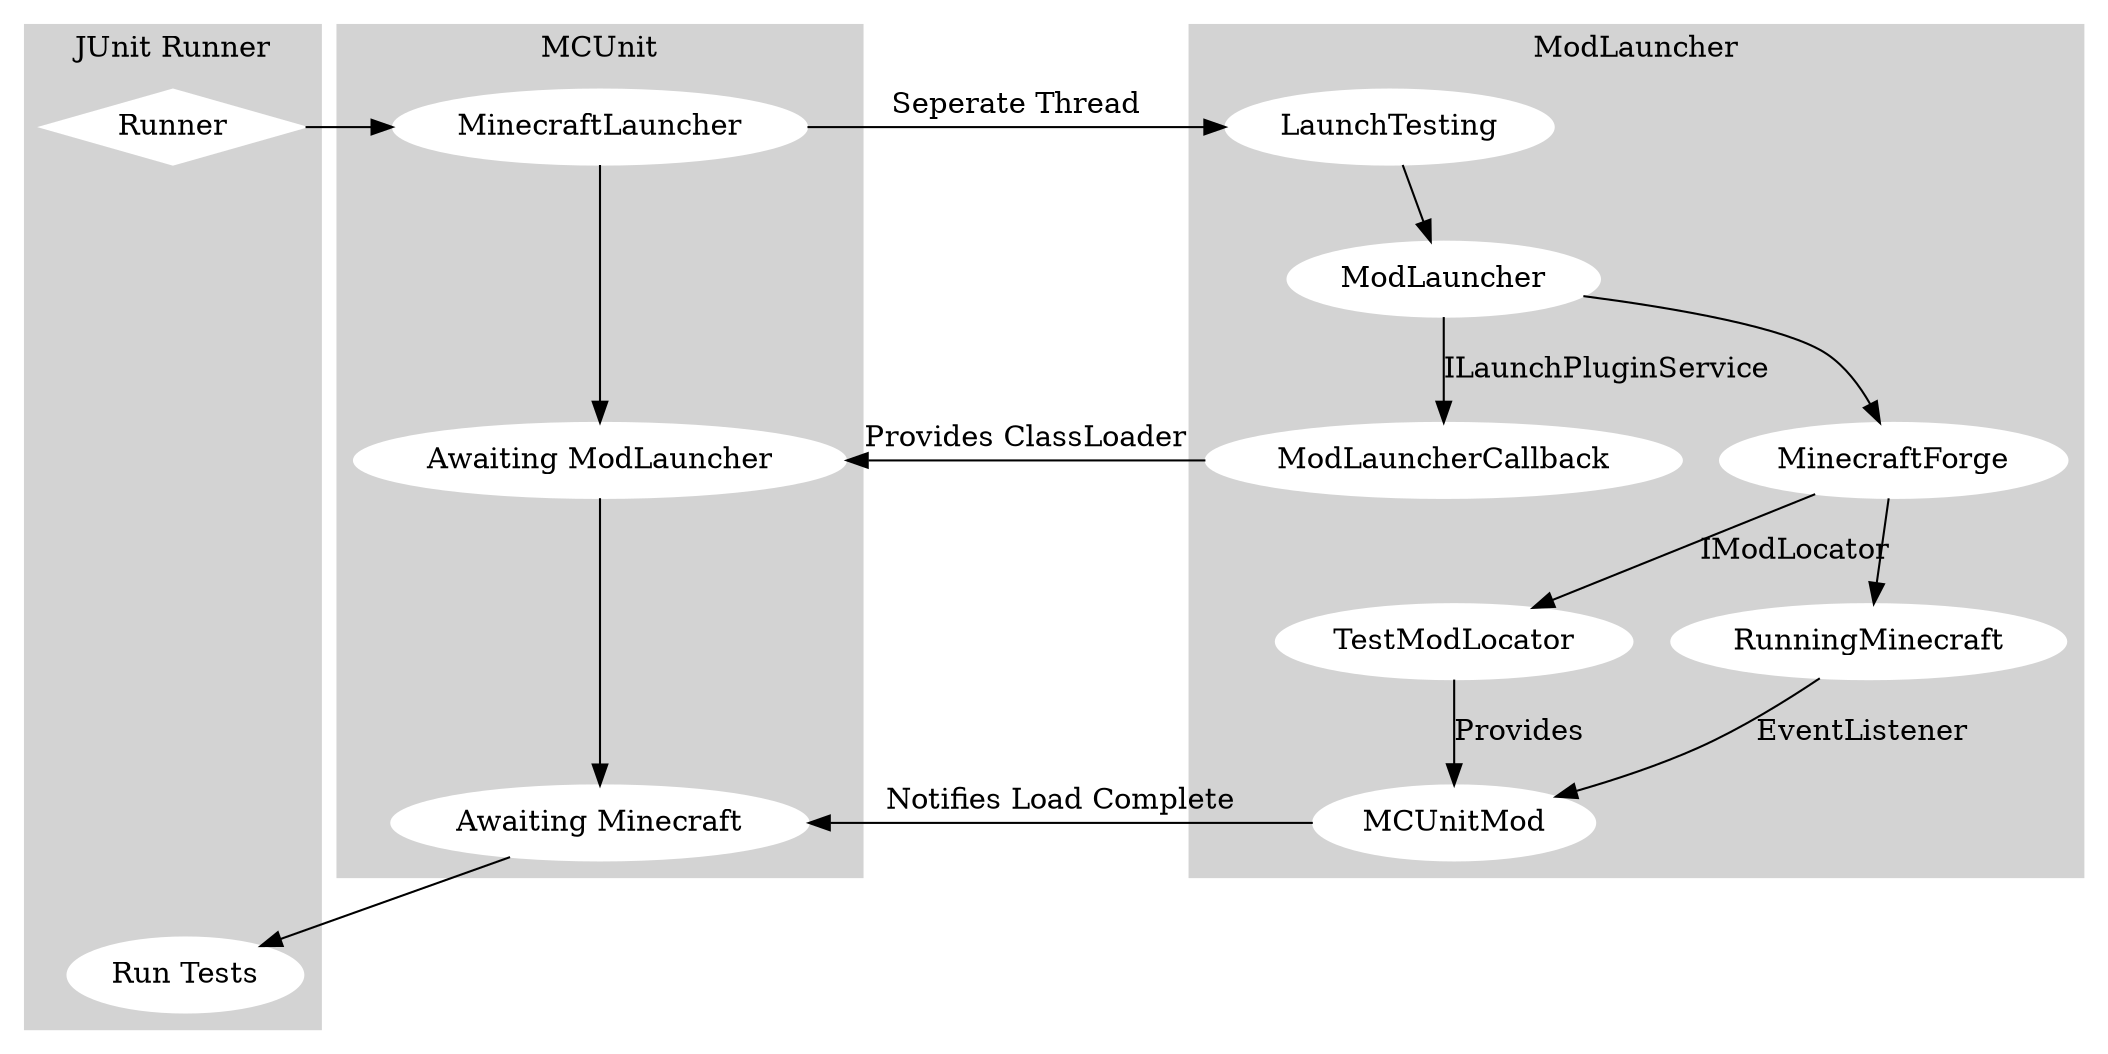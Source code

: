digraph MCUnit {
    rankdir="TB"
    newrank="true"
    
    subgraph cluster_0 {
        style=filled;
        color=lightgrey;
        node [style=filled,color=white];
        Runner, RunTests;
        label = "JUnit Runner";
    }
    
    subgraph cluster_1 {
        style=filled;
        color=lightgrey;
        node [style=filled,color=white];
        LaunchTesting -> ModLauncher;
        ModLauncher -> ModLauncherCallback[label="ILaunchPluginService"];
        ModLauncher -> MinecraftForge;
        MinecraftForge -> TestModLocator[label="IModLocator"];
        TestModLocator -> MCUnitMod[label="Provides"];
        MinecraftForge -> RunningMinecraft;
        RunningMinecraft -> MCUnitMod[label="EventListener"];
        label = "ModLauncher";
    }
    
    subgraph cluster_3 {
        style=filled;
        color=lightgrey;
        node [style=filled,color=white];
        Runner -> MinecraftLauncher -> AwaitingModLauncher -> AwaitingMinecraft;
        label = "MCUnit";
    }
    
    MinecraftLauncher -> LaunchTesting[label="Seperate Thread"];
    ModLauncherCallback -> AwaitingModLauncher[label="Provides ClassLoader"];
    MCUnitMod -> AwaitingMinecraft[label="Notifies Load Complete"];
    AwaitingMinecraft -> RunTests;
    
    Runner [shape=diamond];
    RunTests [label="Run Tests"];
    AwaitingMinecraft [label="Awaiting Minecraft"];
    AwaitingModLauncher [label="Awaiting ModLauncher"];
    
    {rank=same; Runner MinecraftLauncher LaunchTesting}
    {rank=same; AwaitingModLauncher ModLauncherCallback}
    {rank=same; AwaitingMinecraft MCUnitMod}
    
}